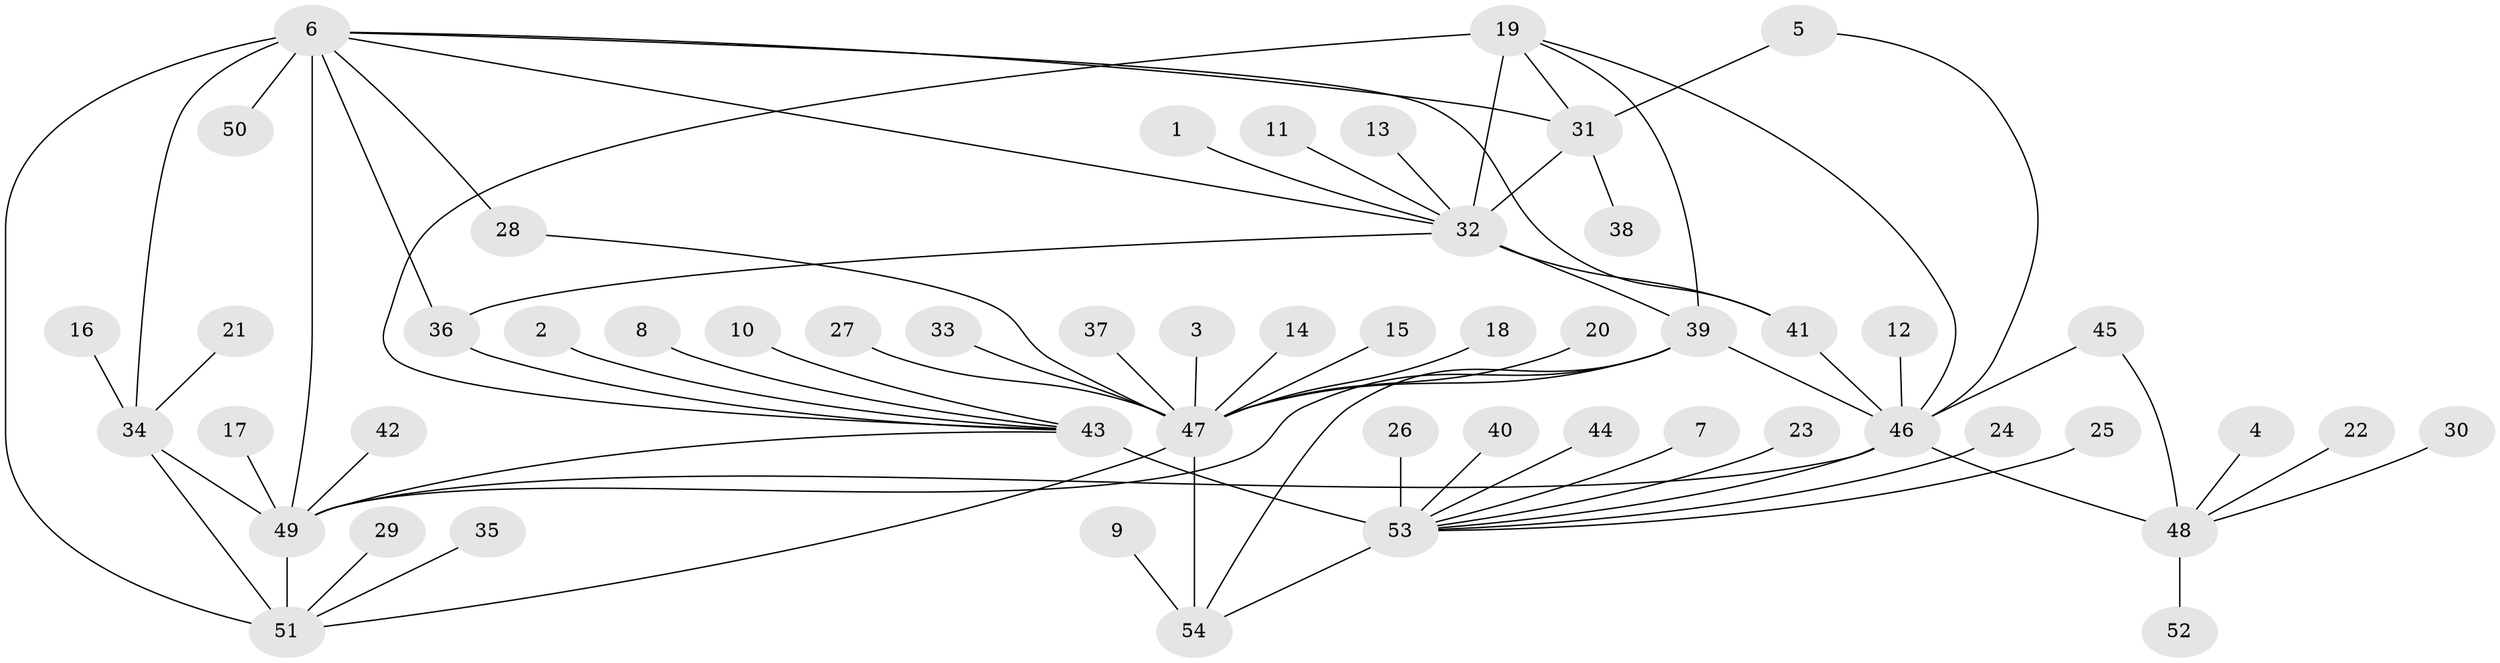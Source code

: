 // original degree distribution, {12: 0.015384615384615385, 9: 0.03076923076923077, 7: 0.06923076923076923, 5: 0.015384615384615385, 10: 0.046153846153846156, 6: 0.007692307692307693, 8: 0.023076923076923078, 11: 0.007692307692307693, 14: 0.007692307692307693, 13: 0.007692307692307693, 2: 0.11538461538461539, 3: 0.05384615384615385, 1: 0.6}
// Generated by graph-tools (version 1.1) at 2025/37/03/04/25 23:37:42]
// undirected, 54 vertices, 74 edges
graph export_dot {
  node [color=gray90,style=filled];
  1;
  2;
  3;
  4;
  5;
  6;
  7;
  8;
  9;
  10;
  11;
  12;
  13;
  14;
  15;
  16;
  17;
  18;
  19;
  20;
  21;
  22;
  23;
  24;
  25;
  26;
  27;
  28;
  29;
  30;
  31;
  32;
  33;
  34;
  35;
  36;
  37;
  38;
  39;
  40;
  41;
  42;
  43;
  44;
  45;
  46;
  47;
  48;
  49;
  50;
  51;
  52;
  53;
  54;
  1 -- 32 [weight=1.0];
  2 -- 43 [weight=1.0];
  3 -- 47 [weight=1.0];
  4 -- 48 [weight=1.0];
  5 -- 31 [weight=1.0];
  5 -- 46 [weight=1.0];
  6 -- 28 [weight=1.0];
  6 -- 31 [weight=1.0];
  6 -- 32 [weight=1.0];
  6 -- 34 [weight=2.0];
  6 -- 36 [weight=1.0];
  6 -- 41 [weight=1.0];
  6 -- 49 [weight=2.0];
  6 -- 50 [weight=1.0];
  6 -- 51 [weight=1.0];
  7 -- 53 [weight=1.0];
  8 -- 43 [weight=1.0];
  9 -- 54 [weight=1.0];
  10 -- 43 [weight=1.0];
  11 -- 32 [weight=1.0];
  12 -- 46 [weight=1.0];
  13 -- 32 [weight=1.0];
  14 -- 47 [weight=1.0];
  15 -- 47 [weight=1.0];
  16 -- 34 [weight=1.0];
  17 -- 49 [weight=1.0];
  18 -- 47 [weight=1.0];
  19 -- 31 [weight=1.0];
  19 -- 32 [weight=4.0];
  19 -- 39 [weight=1.0];
  19 -- 43 [weight=1.0];
  19 -- 46 [weight=1.0];
  20 -- 47 [weight=1.0];
  21 -- 34 [weight=1.0];
  22 -- 48 [weight=1.0];
  23 -- 53 [weight=1.0];
  24 -- 53 [weight=1.0];
  25 -- 53 [weight=1.0];
  26 -- 53 [weight=1.0];
  27 -- 47 [weight=1.0];
  28 -- 47 [weight=1.0];
  29 -- 51 [weight=1.0];
  30 -- 48 [weight=1.0];
  31 -- 32 [weight=4.0];
  31 -- 38 [weight=1.0];
  32 -- 36 [weight=1.0];
  32 -- 39 [weight=1.0];
  32 -- 41 [weight=1.0];
  33 -- 47 [weight=1.0];
  34 -- 49 [weight=4.0];
  34 -- 51 [weight=2.0];
  35 -- 51 [weight=1.0];
  36 -- 43 [weight=1.0];
  37 -- 47 [weight=1.0];
  39 -- 46 [weight=1.0];
  39 -- 47 [weight=4.0];
  39 -- 49 [weight=1.0];
  39 -- 54 [weight=1.0];
  40 -- 53 [weight=1.0];
  41 -- 46 [weight=1.0];
  42 -- 49 [weight=1.0];
  43 -- 49 [weight=2.0];
  43 -- 53 [weight=8.0];
  44 -- 53 [weight=1.0];
  45 -- 46 [weight=6.0];
  45 -- 48 [weight=2.0];
  46 -- 48 [weight=3.0];
  46 -- 49 [weight=1.0];
  46 -- 53 [weight=1.0];
  47 -- 51 [weight=1.0];
  47 -- 54 [weight=4.0];
  48 -- 52 [weight=1.0];
  49 -- 51 [weight=2.0];
  53 -- 54 [weight=1.0];
}

